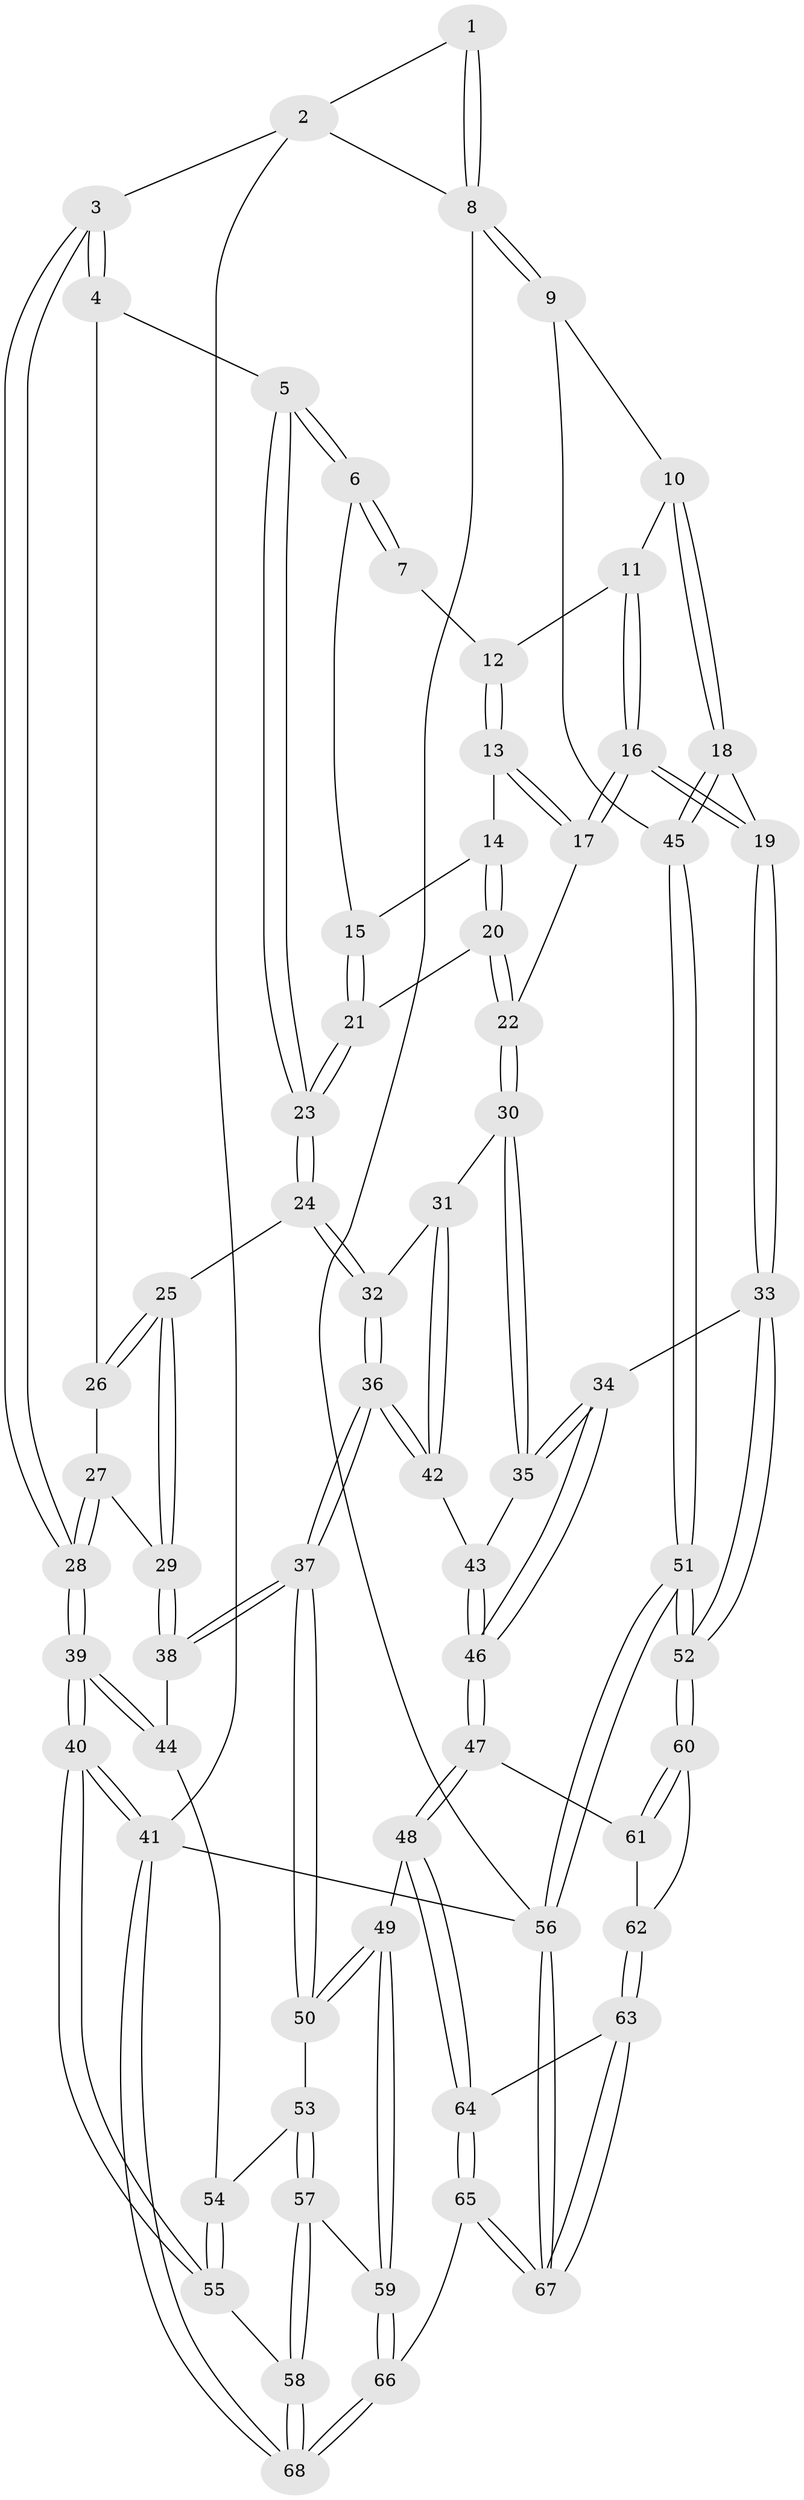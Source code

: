 // Generated by graph-tools (version 1.1) at 2025/38/03/09/25 02:38:24]
// undirected, 68 vertices, 167 edges
graph export_dot {
graph [start="1"]
  node [color=gray90,style=filled];
  1 [pos="+0.7338519358072604+0"];
  2 [pos="+0+0"];
  3 [pos="+0+0"];
  4 [pos="+0.30116509008481807+0.15686995769081435"];
  5 [pos="+0.32520826113504453+0.1604264874650908"];
  6 [pos="+0.33200532382695375+0.16035612509800606"];
  7 [pos="+0.7215260973653342+0"];
  8 [pos="+1+0"];
  9 [pos="+1+0.28579744253307204"];
  10 [pos="+0.873424330563193+0.16698516803903707"];
  11 [pos="+0.8142244377260842+0.12188289297613175"];
  12 [pos="+0.7307324864800944+0"];
  13 [pos="+0.633757075000334+0.1830866881713229"];
  14 [pos="+0.48900223276970983+0.24809500003351267"];
  15 [pos="+0.4464982219173416+0.23588351412862452"];
  16 [pos="+0.7540279599373901+0.43019632357689425"];
  17 [pos="+0.6423834255943163+0.4094854046560282"];
  18 [pos="+0.9188733850209443+0.4848413977455145"];
  19 [pos="+0.8608072569330633+0.5040618063012673"];
  20 [pos="+0.5338016150876299+0.38476599650800475"];
  21 [pos="+0.41982391668495994+0.4122706119999245"];
  22 [pos="+0.6296641540419777+0.41490867596898884"];
  23 [pos="+0.4163071564466459+0.41417455489748284"];
  24 [pos="+0.38233324993067047+0.44699093445477706"];
  25 [pos="+0.3653868248495+0.4465851792859644"];
  26 [pos="+0.30285372109756914+0.3456222970500312"];
  27 [pos="+0.20646592610503087+0.376434674492504"];
  28 [pos="+0+0.058919411992944135"];
  29 [pos="+0.26412454147370973+0.4971921296295374"];
  30 [pos="+0.5916737789636615+0.4969692297665014"];
  31 [pos="+0.5095178450510072+0.5364531455805356"];
  32 [pos="+0.39664102282931085+0.4712053774907925"];
  33 [pos="+0.7899871340966335+0.6791574466509083"];
  34 [pos="+0.7145028956909414+0.689657798316773"];
  35 [pos="+0.6142110640842128+0.590814194845868"];
  36 [pos="+0.407444930025314+0.6708576261735402"];
  37 [pos="+0.39245676588477213+0.6945901346620864"];
  38 [pos="+0.25436135248207503+0.5101065896425951"];
  39 [pos="+0+0.42269250105072187"];
  40 [pos="+0+0.8059722396862212"];
  41 [pos="+0+1"];
  42 [pos="+0.486253583840973+0.6176149168788446"];
  43 [pos="+0.5373677928686256+0.6284628702487233"];
  44 [pos="+0.12444550344641278+0.5773083644811864"];
  45 [pos="+1+0.47106715810186306"];
  46 [pos="+0.6110657229449663+0.761224376149804"];
  47 [pos="+0.5938588896538232+0.780600587671408"];
  48 [pos="+0.5260602951245311+0.8135256450261932"];
  49 [pos="+0.46713487619229555+0.8026488246666803"];
  50 [pos="+0.3908942630487083+0.7017655732791481"];
  51 [pos="+1+1"];
  52 [pos="+0.9098341376398226+0.8740388423805711"];
  53 [pos="+0.258673367923531+0.7332718158098134"];
  54 [pos="+0.13517737892659096+0.607346917756272"];
  55 [pos="+0.04827086792478094+0.8287441259492805"];
  56 [pos="+1+1"];
  57 [pos="+0.22027426015301665+0.8210414430410347"];
  58 [pos="+0.14034818296202906+0.8871386673514635"];
  59 [pos="+0.3807454495165148+0.915930124718388"];
  60 [pos="+0.8262808770034259+0.8859810295769261"];
  61 [pos="+0.6231698685335425+0.8114805941082182"];
  62 [pos="+0.6995950326463994+0.9146460661321156"];
  63 [pos="+0.6619143419306635+0.9593979602680589"];
  64 [pos="+0.558532194874187+0.9189142591081877"];
  65 [pos="+0.44087592979094486+1"];
  66 [pos="+0.32236452386030967+1"];
  67 [pos="+0.7094819560492175+1"];
  68 [pos="+0.2007099322272123+1"];
  1 -- 2;
  1 -- 8;
  1 -- 8;
  2 -- 3;
  2 -- 8;
  2 -- 41;
  3 -- 4;
  3 -- 4;
  3 -- 28;
  3 -- 28;
  4 -- 5;
  4 -- 26;
  5 -- 6;
  5 -- 6;
  5 -- 23;
  5 -- 23;
  6 -- 7;
  6 -- 7;
  6 -- 15;
  7 -- 12;
  8 -- 9;
  8 -- 9;
  8 -- 56;
  9 -- 10;
  9 -- 45;
  10 -- 11;
  10 -- 18;
  10 -- 18;
  11 -- 12;
  11 -- 16;
  11 -- 16;
  12 -- 13;
  12 -- 13;
  13 -- 14;
  13 -- 17;
  13 -- 17;
  14 -- 15;
  14 -- 20;
  14 -- 20;
  15 -- 21;
  15 -- 21;
  16 -- 17;
  16 -- 17;
  16 -- 19;
  16 -- 19;
  17 -- 22;
  18 -- 19;
  18 -- 45;
  18 -- 45;
  19 -- 33;
  19 -- 33;
  20 -- 21;
  20 -- 22;
  20 -- 22;
  21 -- 23;
  21 -- 23;
  22 -- 30;
  22 -- 30;
  23 -- 24;
  23 -- 24;
  24 -- 25;
  24 -- 32;
  24 -- 32;
  25 -- 26;
  25 -- 26;
  25 -- 29;
  25 -- 29;
  26 -- 27;
  27 -- 28;
  27 -- 28;
  27 -- 29;
  28 -- 39;
  28 -- 39;
  29 -- 38;
  29 -- 38;
  30 -- 31;
  30 -- 35;
  30 -- 35;
  31 -- 32;
  31 -- 42;
  31 -- 42;
  32 -- 36;
  32 -- 36;
  33 -- 34;
  33 -- 52;
  33 -- 52;
  34 -- 35;
  34 -- 35;
  34 -- 46;
  34 -- 46;
  35 -- 43;
  36 -- 37;
  36 -- 37;
  36 -- 42;
  36 -- 42;
  37 -- 38;
  37 -- 38;
  37 -- 50;
  37 -- 50;
  38 -- 44;
  39 -- 40;
  39 -- 40;
  39 -- 44;
  39 -- 44;
  40 -- 41;
  40 -- 41;
  40 -- 55;
  40 -- 55;
  41 -- 68;
  41 -- 68;
  41 -- 56;
  42 -- 43;
  43 -- 46;
  43 -- 46;
  44 -- 54;
  45 -- 51;
  45 -- 51;
  46 -- 47;
  46 -- 47;
  47 -- 48;
  47 -- 48;
  47 -- 61;
  48 -- 49;
  48 -- 64;
  48 -- 64;
  49 -- 50;
  49 -- 50;
  49 -- 59;
  49 -- 59;
  50 -- 53;
  51 -- 52;
  51 -- 52;
  51 -- 56;
  51 -- 56;
  52 -- 60;
  52 -- 60;
  53 -- 54;
  53 -- 57;
  53 -- 57;
  54 -- 55;
  54 -- 55;
  55 -- 58;
  56 -- 67;
  56 -- 67;
  57 -- 58;
  57 -- 58;
  57 -- 59;
  58 -- 68;
  58 -- 68;
  59 -- 66;
  59 -- 66;
  60 -- 61;
  60 -- 61;
  60 -- 62;
  61 -- 62;
  62 -- 63;
  62 -- 63;
  63 -- 64;
  63 -- 67;
  63 -- 67;
  64 -- 65;
  64 -- 65;
  65 -- 66;
  65 -- 67;
  65 -- 67;
  66 -- 68;
  66 -- 68;
}
